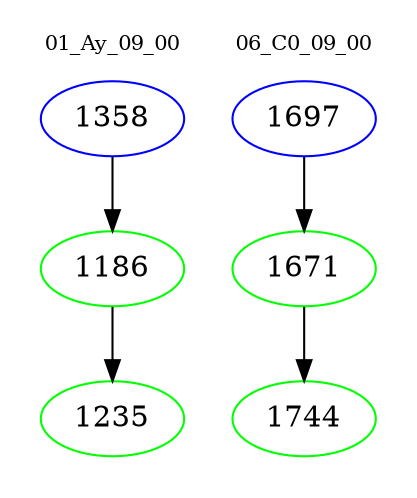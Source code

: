 digraph{
subgraph cluster_0 {
color = white
label = "01_Ay_09_00";
fontsize=10;
T0_1358 [label="1358", color="blue"]
T0_1358 -> T0_1186 [color="black"]
T0_1186 [label="1186", color="green"]
T0_1186 -> T0_1235 [color="black"]
T0_1235 [label="1235", color="green"]
}
subgraph cluster_1 {
color = white
label = "06_C0_09_00";
fontsize=10;
T1_1697 [label="1697", color="blue"]
T1_1697 -> T1_1671 [color="black"]
T1_1671 [label="1671", color="green"]
T1_1671 -> T1_1744 [color="black"]
T1_1744 [label="1744", color="green"]
}
}

